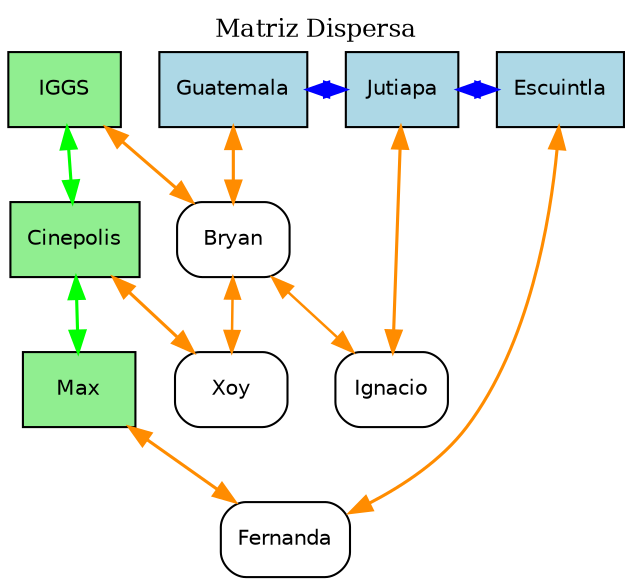 digraph MatrizDispersa {
rankdir=TB;
graph[fontsize=12, labelloc=t, label="Matriz Dispersa", fontcolor=black];
node[shape=box, style=filled, fontname="Helvetica", fontsize=10];
edge[penwidth=1.2, color=gray];
{ rank=same; H_Guatemala[label="Guatemala", fillcolor=lightblue, fontcolor=black]; H_Jutiapa[label="Jutiapa", fillcolor=lightblue, fontcolor=black]; H_Escuintla[label="Escuintla", fillcolor=lightblue, fontcolor=black]; }
V_IGGS[label="IGGS", fillcolor=lightgreen, fontcolor=black];
V_Cinepolis[label="Cinepolis", fillcolor=lightgreen, fontcolor=black];
V_Max[label="Max", fillcolor=lightgreen, fontcolor=black];
N_Bryan[label="Bryan", fillcolor=white, fontcolor=black, style="rounded,filled"];
N_Xoy[label="Xoy", fillcolor=white, fontcolor=black, style="rounded,filled"];
N_Ignacio[label="Ignacio", fillcolor=white, fontcolor=black, style="rounded,filled"];
N_Fernanda[label="Fernanda", fillcolor=white, fontcolor=black, style="rounded,filled"];
H_Guatemala -> H_Jutiapa [dir=both, color=blue, penwidth=1.5];
H_Guatemala -> N_Bryan [dir=both, color=darkorange, penwidth=1.5];
N_Bryan -> N_Xoy [dir=both, color=darkorange, penwidth=1.2];
H_Jutiapa -> H_Escuintla [dir=both, color=blue, penwidth=1.5];
H_Jutiapa -> N_Ignacio [dir=both, color=darkorange, penwidth=1.5];
H_Escuintla -> N_Fernanda [dir=both, color=darkorange, penwidth=1.5];
V_IGGS -> V_Cinepolis [dir=both, color=green, penwidth=1.5];
V_IGGS -> N_Bryan [dir=both, color=darkorange, penwidth=1.5];
N_Bryan -> N_Ignacio [dir=both, color=darkorange, penwidth=1.2];
V_Cinepolis -> V_Max [dir=both, color=green, penwidth=1.5];
V_Cinepolis -> N_Xoy [dir=both, color=darkorange, penwidth=1.5];
V_Max -> N_Fernanda [dir=both, color=darkorange, penwidth=1.5];
}
